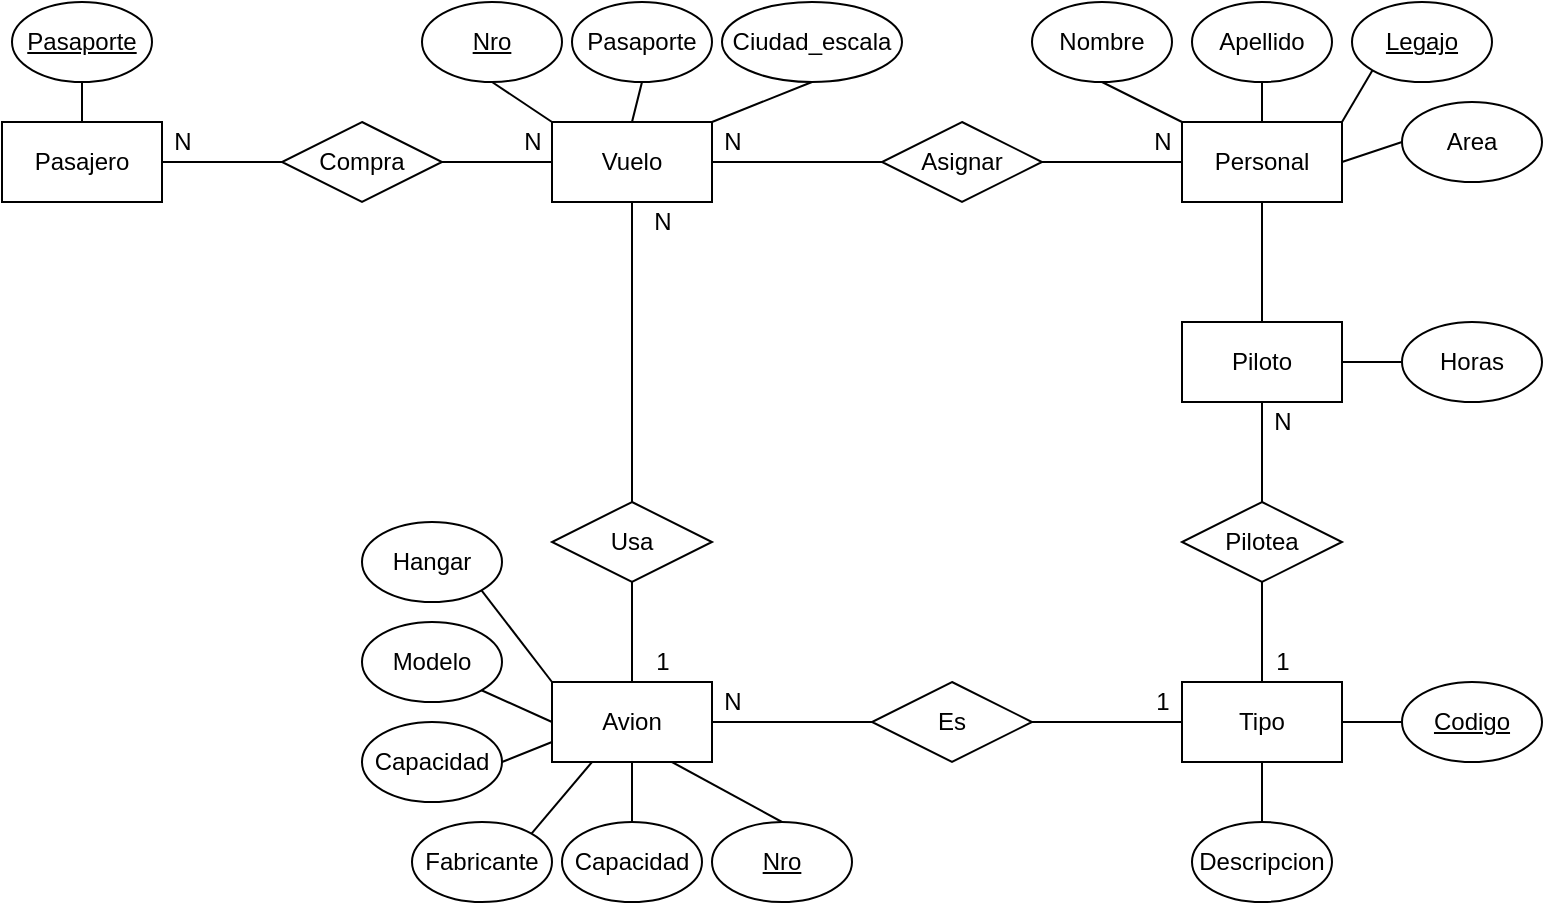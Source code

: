 <mxfile version="14.1.5" type="device"><diagram id="R2lEEEUBdFMjLlhIrx00" name="Page-1"><mxGraphModel dx="1219" dy="706" grid="1" gridSize="10" guides="1" tooltips="1" connect="1" arrows="1" fold="1" page="1" pageScale="1" pageWidth="850" pageHeight="1100" math="0" shadow="0" extFonts="Permanent Marker^https://fonts.googleapis.com/css?family=Permanent+Marker"><root><mxCell id="0"/><mxCell id="1" parent="0"/><mxCell id="Q5tV39jVpVBoKc_Nc88N-13" style="rounded=0;orthogonalLoop=1;jettySize=auto;html=1;exitX=1;exitY=0.5;exitDx=0;exitDy=0;entryX=0;entryY=0.5;entryDx=0;entryDy=0;endArrow=none;endFill=0;" edge="1" parent="1" source="4vjy5LoIQ8LN6oa7NSWP-1" target="Q5tV39jVpVBoKc_Nc88N-12"><mxGeometry relative="1" as="geometry"/></mxCell><mxCell id="4vjy5LoIQ8LN6oa7NSWP-1" value="Pasajero" style="whiteSpace=wrap;html=1;align=center;" parent="1" vertex="1"><mxGeometry x="50" y="120" width="80" height="40" as="geometry"/></mxCell><mxCell id="Q5tV39jVpVBoKc_Nc88N-81" style="edgeStyle=none;rounded=0;orthogonalLoop=1;jettySize=auto;html=1;exitX=0.5;exitY=1;exitDx=0;exitDy=0;entryX=0.5;entryY=0;entryDx=0;entryDy=0;endArrow=none;endFill=0;" edge="1" parent="1" source="Q5tV39jVpVBoKc_Nc88N-3" target="4vjy5LoIQ8LN6oa7NSWP-1"><mxGeometry relative="1" as="geometry"/></mxCell><mxCell id="Q5tV39jVpVBoKc_Nc88N-3" value="&lt;u&gt;Pasaporte&lt;/u&gt;" style="ellipse;whiteSpace=wrap;html=1;align=center;" vertex="1" parent="1"><mxGeometry x="55" y="60" width="70" height="40" as="geometry"/></mxCell><mxCell id="Q5tV39jVpVBoKc_Nc88N-36" style="edgeStyle=none;rounded=0;orthogonalLoop=1;jettySize=auto;html=1;exitX=1;exitY=0.5;exitDx=0;exitDy=0;entryX=0;entryY=0.5;entryDx=0;entryDy=0;endArrow=none;endFill=0;" edge="1" parent="1" source="Q5tV39jVpVBoKc_Nc88N-4" target="Q5tV39jVpVBoKc_Nc88N-9"><mxGeometry relative="1" as="geometry"/></mxCell><mxCell id="Q5tV39jVpVBoKc_Nc88N-4" value="Vuelo" style="whiteSpace=wrap;html=1;align=center;" vertex="1" parent="1"><mxGeometry x="325" y="120" width="80" height="40" as="geometry"/></mxCell><mxCell id="Q5tV39jVpVBoKc_Nc88N-71" style="edgeStyle=none;rounded=0;orthogonalLoop=1;jettySize=auto;html=1;exitX=0.5;exitY=1;exitDx=0;exitDy=0;entryX=0.5;entryY=0;entryDx=0;entryDy=0;endArrow=none;endFill=0;" edge="1" parent="1" source="Q5tV39jVpVBoKc_Nc88N-5" target="Q5tV39jVpVBoKc_Nc88N-4"><mxGeometry relative="1" as="geometry"/></mxCell><mxCell id="Q5tV39jVpVBoKc_Nc88N-5" value="Pasaporte" style="ellipse;whiteSpace=wrap;html=1;align=center;" vertex="1" parent="1"><mxGeometry x="335" y="60" width="70" height="40" as="geometry"/></mxCell><mxCell id="Q5tV39jVpVBoKc_Nc88N-70" style="edgeStyle=none;rounded=0;orthogonalLoop=1;jettySize=auto;html=1;exitX=0.5;exitY=1;exitDx=0;exitDy=0;entryX=0;entryY=0;entryDx=0;entryDy=0;endArrow=none;endFill=0;" edge="1" parent="1" source="Q5tV39jVpVBoKc_Nc88N-6" target="Q5tV39jVpVBoKc_Nc88N-4"><mxGeometry relative="1" as="geometry"/></mxCell><mxCell id="Q5tV39jVpVBoKc_Nc88N-6" value="Nro" style="ellipse;whiteSpace=wrap;html=1;align=center;fontStyle=4;" vertex="1" parent="1"><mxGeometry x="260" y="60" width="70" height="40" as="geometry"/></mxCell><mxCell id="Q5tV39jVpVBoKc_Nc88N-72" style="edgeStyle=none;rounded=0;orthogonalLoop=1;jettySize=auto;html=1;exitX=0.5;exitY=1;exitDx=0;exitDy=0;entryX=1;entryY=0;entryDx=0;entryDy=0;endArrow=none;endFill=0;" edge="1" parent="1" source="Q5tV39jVpVBoKc_Nc88N-7" target="Q5tV39jVpVBoKc_Nc88N-4"><mxGeometry relative="1" as="geometry"/></mxCell><mxCell id="Q5tV39jVpVBoKc_Nc88N-7" value="Ciudad_escala" style="ellipse;whiteSpace=wrap;html=1;align=center;" vertex="1" parent="1"><mxGeometry x="410" y="60" width="90" height="40" as="geometry"/></mxCell><mxCell id="Q5tV39jVpVBoKc_Nc88N-15" style="edgeStyle=none;rounded=0;orthogonalLoop=1;jettySize=auto;html=1;exitX=0.5;exitY=1;exitDx=0;exitDy=0;entryX=0.5;entryY=0;entryDx=0;entryDy=0;endArrow=none;endFill=0;" edge="1" parent="1" source="Q5tV39jVpVBoKc_Nc88N-8" target="Q5tV39jVpVBoKc_Nc88N-10"><mxGeometry relative="1" as="geometry"/></mxCell><mxCell id="Q5tV39jVpVBoKc_Nc88N-38" style="edgeStyle=none;rounded=0;orthogonalLoop=1;jettySize=auto;html=1;exitX=0.5;exitY=0;exitDx=0;exitDy=0;entryX=0.5;entryY=1;entryDx=0;entryDy=0;endArrow=none;endFill=0;" edge="1" parent="1" source="Q5tV39jVpVBoKc_Nc88N-8" target="Q5tV39jVpVBoKc_Nc88N-4"><mxGeometry relative="1" as="geometry"/></mxCell><mxCell id="Q5tV39jVpVBoKc_Nc88N-8" value="Usa" style="shape=rhombus;perimeter=rhombusPerimeter;whiteSpace=wrap;html=1;align=center;" vertex="1" parent="1"><mxGeometry x="325" y="310" width="80" height="40" as="geometry"/></mxCell><mxCell id="Q5tV39jVpVBoKc_Nc88N-37" style="edgeStyle=none;rounded=0;orthogonalLoop=1;jettySize=auto;html=1;exitX=1;exitY=0.5;exitDx=0;exitDy=0;entryX=0;entryY=0.5;entryDx=0;entryDy=0;endArrow=none;endFill=0;" edge="1" parent="1" source="Q5tV39jVpVBoKc_Nc88N-9" target="Q5tV39jVpVBoKc_Nc88N-11"><mxGeometry relative="1" as="geometry"/></mxCell><mxCell id="Q5tV39jVpVBoKc_Nc88N-9" value="Asignar" style="shape=rhombus;perimeter=rhombusPerimeter;whiteSpace=wrap;html=1;align=center;" vertex="1" parent="1"><mxGeometry x="490" y="120" width="80" height="40" as="geometry"/></mxCell><mxCell id="Q5tV39jVpVBoKc_Nc88N-64" style="edgeStyle=none;rounded=0;orthogonalLoop=1;jettySize=auto;html=1;exitX=1;exitY=0.5;exitDx=0;exitDy=0;entryX=0;entryY=0.5;entryDx=0;entryDy=0;endArrow=none;endFill=0;" edge="1" parent="1" source="Q5tV39jVpVBoKc_Nc88N-10" target="Q5tV39jVpVBoKc_Nc88N-51"><mxGeometry relative="1" as="geometry"/></mxCell><mxCell id="Q5tV39jVpVBoKc_Nc88N-10" value="Avion" style="whiteSpace=wrap;html=1;align=center;" vertex="1" parent="1"><mxGeometry x="325" y="400" width="80" height="40" as="geometry"/></mxCell><mxCell id="Q5tV39jVpVBoKc_Nc88N-66" style="edgeStyle=none;rounded=0;orthogonalLoop=1;jettySize=auto;html=1;exitX=0.5;exitY=1;exitDx=0;exitDy=0;entryX=0.5;entryY=0;entryDx=0;entryDy=0;endArrow=none;endFill=0;" edge="1" parent="1" source="Q5tV39jVpVBoKc_Nc88N-11" target="Q5tV39jVpVBoKc_Nc88N-58"><mxGeometry relative="1" as="geometry"/></mxCell><mxCell id="Q5tV39jVpVBoKc_Nc88N-87" value="" style="edgeStyle=none;rounded=0;orthogonalLoop=1;jettySize=auto;html=1;endArrow=none;endFill=0;" edge="1" parent="1" source="Q5tV39jVpVBoKc_Nc88N-11" target="Q5tV39jVpVBoKc_Nc88N-9"><mxGeometry relative="1" as="geometry"/></mxCell><mxCell id="Q5tV39jVpVBoKc_Nc88N-11" value="Personal" style="whiteSpace=wrap;html=1;align=center;" vertex="1" parent="1"><mxGeometry x="640" y="120" width="80" height="40" as="geometry"/></mxCell><mxCell id="Q5tV39jVpVBoKc_Nc88N-14" style="edgeStyle=none;rounded=0;orthogonalLoop=1;jettySize=auto;html=1;exitX=1;exitY=0.5;exitDx=0;exitDy=0;entryX=0;entryY=0.5;entryDx=0;entryDy=0;endArrow=none;endFill=0;" edge="1" parent="1" source="Q5tV39jVpVBoKc_Nc88N-12" target="Q5tV39jVpVBoKc_Nc88N-4"><mxGeometry relative="1" as="geometry"/></mxCell><mxCell id="Q5tV39jVpVBoKc_Nc88N-12" value="Compra" style="shape=rhombus;perimeter=rhombusPerimeter;whiteSpace=wrap;html=1;align=center;" vertex="1" parent="1"><mxGeometry x="190" y="120" width="80" height="40" as="geometry"/></mxCell><mxCell id="Q5tV39jVpVBoKc_Nc88N-18" style="edgeStyle=orthogonalEdgeStyle;rounded=0;orthogonalLoop=1;jettySize=auto;html=1;exitX=0.5;exitY=1;exitDx=0;exitDy=0;entryX=0.25;entryY=1;entryDx=0;entryDy=0;endArrow=none;endFill=0;" edge="1" parent="1" source="Q5tV39jVpVBoKc_Nc88N-4" target="Q5tV39jVpVBoKc_Nc88N-4"><mxGeometry relative="1" as="geometry"/></mxCell><mxCell id="Q5tV39jVpVBoKc_Nc88N-48" style="edgeStyle=none;rounded=0;orthogonalLoop=1;jettySize=auto;html=1;exitX=1;exitY=1;exitDx=0;exitDy=0;entryX=0;entryY=0.5;entryDx=0;entryDy=0;endArrow=none;endFill=0;" edge="1" parent="1" source="Q5tV39jVpVBoKc_Nc88N-21" target="Q5tV39jVpVBoKc_Nc88N-10"><mxGeometry relative="1" as="geometry"/></mxCell><mxCell id="Q5tV39jVpVBoKc_Nc88N-21" value="Modelo" style="ellipse;whiteSpace=wrap;html=1;align=center;" vertex="1" parent="1"><mxGeometry x="230" y="370" width="70" height="40" as="geometry"/></mxCell><mxCell id="Q5tV39jVpVBoKc_Nc88N-44" style="edgeStyle=none;rounded=0;orthogonalLoop=1;jettySize=auto;html=1;exitX=1;exitY=0;exitDx=0;exitDy=0;entryX=0.25;entryY=1;entryDx=0;entryDy=0;endArrow=none;endFill=0;" edge="1" parent="1" source="Q5tV39jVpVBoKc_Nc88N-22" target="Q5tV39jVpVBoKc_Nc88N-10"><mxGeometry relative="1" as="geometry"/></mxCell><mxCell id="Q5tV39jVpVBoKc_Nc88N-22" value="Fabricante" style="ellipse;whiteSpace=wrap;html=1;align=center;" vertex="1" parent="1"><mxGeometry x="255" y="470" width="70" height="40" as="geometry"/></mxCell><mxCell id="Q5tV39jVpVBoKc_Nc88N-47" style="edgeStyle=none;rounded=0;orthogonalLoop=1;jettySize=auto;html=1;exitX=1;exitY=1;exitDx=0;exitDy=0;entryX=0;entryY=0;entryDx=0;entryDy=0;endArrow=none;endFill=0;" edge="1" parent="1" source="Q5tV39jVpVBoKc_Nc88N-23" target="Q5tV39jVpVBoKc_Nc88N-10"><mxGeometry relative="1" as="geometry"/></mxCell><mxCell id="Q5tV39jVpVBoKc_Nc88N-23" value="Hangar" style="ellipse;whiteSpace=wrap;html=1;align=center;" vertex="1" parent="1"><mxGeometry x="230" y="320" width="70" height="40" as="geometry"/></mxCell><mxCell id="Q5tV39jVpVBoKc_Nc88N-45" style="edgeStyle=none;rounded=0;orthogonalLoop=1;jettySize=auto;html=1;exitX=0.5;exitY=0;exitDx=0;exitDy=0;entryX=0.5;entryY=1;entryDx=0;entryDy=0;endArrow=none;endFill=0;" edge="1" parent="1" source="Q5tV39jVpVBoKc_Nc88N-24" target="Q5tV39jVpVBoKc_Nc88N-10"><mxGeometry relative="1" as="geometry"/></mxCell><mxCell id="Q5tV39jVpVBoKc_Nc88N-24" value="Capacidad" style="ellipse;whiteSpace=wrap;html=1;align=center;" vertex="1" parent="1"><mxGeometry x="330" y="470" width="70" height="40" as="geometry"/></mxCell><mxCell id="Q5tV39jVpVBoKc_Nc88N-50" style="edgeStyle=none;rounded=0;orthogonalLoop=1;jettySize=auto;html=1;exitX=1;exitY=0.5;exitDx=0;exitDy=0;entryX=0;entryY=0.75;entryDx=0;entryDy=0;endArrow=none;endFill=0;" edge="1" parent="1" source="Q5tV39jVpVBoKc_Nc88N-26" target="Q5tV39jVpVBoKc_Nc88N-10"><mxGeometry relative="1" as="geometry"/></mxCell><mxCell id="Q5tV39jVpVBoKc_Nc88N-26" value="Capacidad" style="ellipse;whiteSpace=wrap;html=1;align=center;" vertex="1" parent="1"><mxGeometry x="230" y="420" width="70" height="40" as="geometry"/></mxCell><mxCell id="Q5tV39jVpVBoKc_Nc88N-46" style="edgeStyle=none;rounded=0;orthogonalLoop=1;jettySize=auto;html=1;exitX=0.5;exitY=0;exitDx=0;exitDy=0;entryX=0.75;entryY=1;entryDx=0;entryDy=0;endArrow=none;endFill=0;" edge="1" parent="1" source="Q5tV39jVpVBoKc_Nc88N-28" target="Q5tV39jVpVBoKc_Nc88N-10"><mxGeometry relative="1" as="geometry"/></mxCell><mxCell id="Q5tV39jVpVBoKc_Nc88N-28" value="&lt;u&gt;Nro&lt;/u&gt;" style="ellipse;whiteSpace=wrap;html=1;align=center;" vertex="1" parent="1"><mxGeometry x="405" y="470" width="70" height="40" as="geometry"/></mxCell><mxCell id="Q5tV39jVpVBoKc_Nc88N-65" style="edgeStyle=none;rounded=0;orthogonalLoop=1;jettySize=auto;html=1;exitX=1;exitY=0.5;exitDx=0;exitDy=0;entryX=0;entryY=0.5;entryDx=0;entryDy=0;endArrow=none;endFill=0;" edge="1" parent="1" source="Q5tV39jVpVBoKc_Nc88N-51" target="Q5tV39jVpVBoKc_Nc88N-55"><mxGeometry relative="1" as="geometry"/></mxCell><mxCell id="Q5tV39jVpVBoKc_Nc88N-51" value="Es" style="shape=rhombus;perimeter=rhombusPerimeter;whiteSpace=wrap;html=1;align=center;" vertex="1" parent="1"><mxGeometry x="485" y="400" width="80" height="40" as="geometry"/></mxCell><mxCell id="Q5tV39jVpVBoKc_Nc88N-73" style="edgeStyle=none;rounded=0;orthogonalLoop=1;jettySize=auto;html=1;exitX=0.5;exitY=1;exitDx=0;exitDy=0;entryX=0;entryY=0;entryDx=0;entryDy=0;endArrow=none;endFill=0;" edge="1" parent="1" source="Q5tV39jVpVBoKc_Nc88N-52" target="Q5tV39jVpVBoKc_Nc88N-11"><mxGeometry relative="1" as="geometry"/></mxCell><mxCell id="Q5tV39jVpVBoKc_Nc88N-52" value="Nombre" style="ellipse;whiteSpace=wrap;html=1;align=center;" vertex="1" parent="1"><mxGeometry x="565" y="60" width="70" height="40" as="geometry"/></mxCell><mxCell id="Q5tV39jVpVBoKc_Nc88N-74" style="edgeStyle=none;rounded=0;orthogonalLoop=1;jettySize=auto;html=1;exitX=0.5;exitY=1;exitDx=0;exitDy=0;entryX=0.5;entryY=0;entryDx=0;entryDy=0;endArrow=none;endFill=0;" edge="1" parent="1" source="Q5tV39jVpVBoKc_Nc88N-53" target="Q5tV39jVpVBoKc_Nc88N-11"><mxGeometry relative="1" as="geometry"/></mxCell><mxCell id="Q5tV39jVpVBoKc_Nc88N-53" value="Apellido" style="ellipse;whiteSpace=wrap;html=1;align=center;" vertex="1" parent="1"><mxGeometry x="645" y="60" width="70" height="40" as="geometry"/></mxCell><mxCell id="Q5tV39jVpVBoKc_Nc88N-75" style="edgeStyle=none;rounded=0;orthogonalLoop=1;jettySize=auto;html=1;exitX=0;exitY=1;exitDx=0;exitDy=0;entryX=1;entryY=0;entryDx=0;entryDy=0;endArrow=none;endFill=0;" edge="1" parent="1" source="Q5tV39jVpVBoKc_Nc88N-54" target="Q5tV39jVpVBoKc_Nc88N-11"><mxGeometry relative="1" as="geometry"/></mxCell><mxCell id="Q5tV39jVpVBoKc_Nc88N-54" value="&lt;u&gt;Legajo&lt;/u&gt;" style="ellipse;whiteSpace=wrap;html=1;align=center;" vertex="1" parent="1"><mxGeometry x="725" y="60" width="70" height="40" as="geometry"/></mxCell><mxCell id="Q5tV39jVpVBoKc_Nc88N-79" style="edgeStyle=none;rounded=0;orthogonalLoop=1;jettySize=auto;html=1;exitX=0.5;exitY=1;exitDx=0;exitDy=0;entryX=0.5;entryY=0;entryDx=0;entryDy=0;endArrow=none;endFill=0;" edge="1" parent="1" source="Q5tV39jVpVBoKc_Nc88N-55" target="Q5tV39jVpVBoKc_Nc88N-78"><mxGeometry relative="1" as="geometry"/></mxCell><mxCell id="Q5tV39jVpVBoKc_Nc88N-80" style="edgeStyle=none;rounded=0;orthogonalLoop=1;jettySize=auto;html=1;exitX=1;exitY=0.5;exitDx=0;exitDy=0;entryX=0;entryY=0.5;entryDx=0;entryDy=0;endArrow=none;endFill=0;" edge="1" parent="1" source="Q5tV39jVpVBoKc_Nc88N-55" target="Q5tV39jVpVBoKc_Nc88N-77"><mxGeometry relative="1" as="geometry"/></mxCell><mxCell id="Q5tV39jVpVBoKc_Nc88N-55" value="Tipo" style="whiteSpace=wrap;html=1;align=center;" vertex="1" parent="1"><mxGeometry x="640" y="400" width="80" height="40" as="geometry"/></mxCell><mxCell id="Q5tV39jVpVBoKc_Nc88N-68" style="edgeStyle=none;rounded=0;orthogonalLoop=1;jettySize=auto;html=1;exitX=0.5;exitY=1;exitDx=0;exitDy=0;endArrow=none;endFill=0;entryX=0.5;entryY=0;entryDx=0;entryDy=0;" edge="1" parent="1" source="Q5tV39jVpVBoKc_Nc88N-56" target="Q5tV39jVpVBoKc_Nc88N-55"><mxGeometry relative="1" as="geometry"><mxPoint x="680" y="380" as="targetPoint"/></mxGeometry></mxCell><mxCell id="Q5tV39jVpVBoKc_Nc88N-56" value="Pilotea" style="shape=rhombus;perimeter=rhombusPerimeter;whiteSpace=wrap;html=1;align=center;" vertex="1" parent="1"><mxGeometry x="640" y="310" width="80" height="40" as="geometry"/></mxCell><mxCell id="Q5tV39jVpVBoKc_Nc88N-76" style="edgeStyle=none;rounded=0;orthogonalLoop=1;jettySize=auto;html=1;exitX=0;exitY=0.5;exitDx=0;exitDy=0;entryX=1;entryY=0.5;entryDx=0;entryDy=0;endArrow=none;endFill=0;" edge="1" parent="1" source="Q5tV39jVpVBoKc_Nc88N-57" target="Q5tV39jVpVBoKc_Nc88N-11"><mxGeometry relative="1" as="geometry"/></mxCell><mxCell id="Q5tV39jVpVBoKc_Nc88N-57" value="Area" style="ellipse;whiteSpace=wrap;html=1;align=center;" vertex="1" parent="1"><mxGeometry x="750" y="110" width="70" height="40" as="geometry"/></mxCell><mxCell id="Q5tV39jVpVBoKc_Nc88N-67" style="edgeStyle=none;rounded=0;orthogonalLoop=1;jettySize=auto;html=1;exitX=0.5;exitY=1;exitDx=0;exitDy=0;entryX=0.5;entryY=0;entryDx=0;entryDy=0;endArrow=none;endFill=0;" edge="1" parent="1" source="Q5tV39jVpVBoKc_Nc88N-58" target="Q5tV39jVpVBoKc_Nc88N-56"><mxGeometry relative="1" as="geometry"/></mxCell><mxCell id="Q5tV39jVpVBoKc_Nc88N-88" value="" style="edgeStyle=none;rounded=0;orthogonalLoop=1;jettySize=auto;html=1;endArrow=none;endFill=0;" edge="1" parent="1" source="Q5tV39jVpVBoKc_Nc88N-58" target="Q5tV39jVpVBoKc_Nc88N-56"><mxGeometry relative="1" as="geometry"/></mxCell><mxCell id="Q5tV39jVpVBoKc_Nc88N-58" value="Piloto" style="whiteSpace=wrap;html=1;align=center;" vertex="1" parent="1"><mxGeometry x="640" y="220" width="80" height="40" as="geometry"/></mxCell><mxCell id="Q5tV39jVpVBoKc_Nc88N-69" style="edgeStyle=none;rounded=0;orthogonalLoop=1;jettySize=auto;html=1;exitX=0;exitY=0.5;exitDx=0;exitDy=0;entryX=1;entryY=0.5;entryDx=0;entryDy=0;endArrow=none;endFill=0;" edge="1" parent="1" source="Q5tV39jVpVBoKc_Nc88N-59" target="Q5tV39jVpVBoKc_Nc88N-58"><mxGeometry relative="1" as="geometry"/></mxCell><mxCell id="Q5tV39jVpVBoKc_Nc88N-59" value="Horas" style="ellipse;whiteSpace=wrap;html=1;align=center;" vertex="1" parent="1"><mxGeometry x="750" y="220" width="70" height="40" as="geometry"/></mxCell><mxCell id="Q5tV39jVpVBoKc_Nc88N-77" value="&lt;u&gt;Codigo&lt;/u&gt;" style="ellipse;whiteSpace=wrap;html=1;align=center;" vertex="1" parent="1"><mxGeometry x="750" y="400" width="70" height="40" as="geometry"/></mxCell><mxCell id="Q5tV39jVpVBoKc_Nc88N-78" value="Descripcion" style="ellipse;whiteSpace=wrap;html=1;align=center;" vertex="1" parent="1"><mxGeometry x="645" y="470" width="70" height="40" as="geometry"/></mxCell><mxCell id="Q5tV39jVpVBoKc_Nc88N-82" value="N" style="text;html=1;align=center;verticalAlign=middle;resizable=0;points=[];autosize=1;" vertex="1" parent="1"><mxGeometry x="130" y="120" width="20" height="20" as="geometry"/></mxCell><mxCell id="Q5tV39jVpVBoKc_Nc88N-84" value="N" style="text;html=1;align=center;verticalAlign=middle;resizable=0;points=[];autosize=1;" vertex="1" parent="1"><mxGeometry x="305" y="120" width="20" height="20" as="geometry"/></mxCell><mxCell id="Q5tV39jVpVBoKc_Nc88N-85" value="N" style="text;html=1;align=center;verticalAlign=middle;resizable=0;points=[];autosize=1;" vertex="1" parent="1"><mxGeometry x="405" y="120" width="20" height="20" as="geometry"/></mxCell><mxCell id="Q5tV39jVpVBoKc_Nc88N-86" value="N" style="text;html=1;align=center;verticalAlign=middle;resizable=0;points=[];autosize=1;" vertex="1" parent="1"><mxGeometry x="620" y="120" width="20" height="20" as="geometry"/></mxCell><mxCell id="Q5tV39jVpVBoKc_Nc88N-89" value="N" style="text;html=1;align=center;verticalAlign=middle;resizable=0;points=[];autosize=1;" vertex="1" parent="1"><mxGeometry x="680" y="260" width="20" height="20" as="geometry"/></mxCell><mxCell id="Q5tV39jVpVBoKc_Nc88N-90" value="1" style="text;html=1;align=center;verticalAlign=middle;resizable=0;points=[];autosize=1;" vertex="1" parent="1"><mxGeometry x="680" y="380" width="20" height="20" as="geometry"/></mxCell><mxCell id="Q5tV39jVpVBoKc_Nc88N-91" value="N" style="text;html=1;align=center;verticalAlign=middle;resizable=0;points=[];autosize=1;" vertex="1" parent="1"><mxGeometry x="370" y="160" width="20" height="20" as="geometry"/></mxCell><mxCell id="Q5tV39jVpVBoKc_Nc88N-92" value="1" style="text;html=1;align=center;verticalAlign=middle;resizable=0;points=[];autosize=1;" vertex="1" parent="1"><mxGeometry x="370" y="380" width="20" height="20" as="geometry"/></mxCell><mxCell id="Q5tV39jVpVBoKc_Nc88N-93" value="1" style="text;html=1;align=center;verticalAlign=middle;resizable=0;points=[];autosize=1;" vertex="1" parent="1"><mxGeometry x="620" y="400" width="20" height="20" as="geometry"/></mxCell><mxCell id="Q5tV39jVpVBoKc_Nc88N-94" value="N" style="text;html=1;align=center;verticalAlign=middle;resizable=0;points=[];autosize=1;" vertex="1" parent="1"><mxGeometry x="405" y="400" width="20" height="20" as="geometry"/></mxCell></root></mxGraphModel></diagram></mxfile>